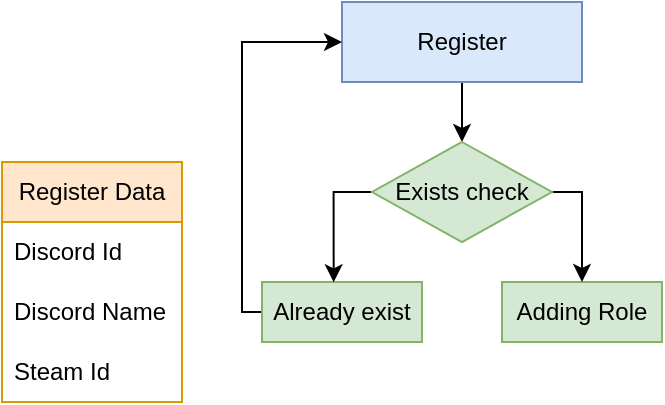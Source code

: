 <mxfile version="21.3.5" type="github">
  <diagram name="Page-1" id="mlCE6Rt0msktbBBOM9ru">
    <mxGraphModel dx="989" dy="546" grid="1" gridSize="10" guides="1" tooltips="1" connect="1" arrows="1" fold="1" page="1" pageScale="1" pageWidth="4000" pageHeight="4000" math="0" shadow="0">
      <root>
        <mxCell id="0" />
        <mxCell id="1" parent="0" />
        <mxCell id="CM7IQyil9puvrMDNJilN-12" style="edgeStyle=orthogonalEdgeStyle;rounded=0;orthogonalLoop=1;jettySize=auto;html=1;entryX=0.5;entryY=0;entryDx=0;entryDy=0;" edge="1" parent="1" source="CM7IQyil9puvrMDNJilN-1" target="CM7IQyil9puvrMDNJilN-11">
          <mxGeometry relative="1" as="geometry" />
        </mxCell>
        <mxCell id="CM7IQyil9puvrMDNJilN-1" value="Register" style="rounded=0;whiteSpace=wrap;html=1;fillColor=#dae8fc;strokeColor=#6c8ebf;" vertex="1" parent="1">
          <mxGeometry x="320" y="280" width="120" height="40" as="geometry" />
        </mxCell>
        <mxCell id="CM7IQyil9puvrMDNJilN-2" value="Register Data" style="swimlane;fontStyle=0;childLayout=stackLayout;horizontal=1;startSize=30;horizontalStack=0;resizeParent=1;resizeParentMax=0;resizeLast=0;collapsible=1;marginBottom=0;whiteSpace=wrap;html=1;fillColor=#ffe6cc;strokeColor=#d79b00;" vertex="1" parent="1">
          <mxGeometry x="150" y="360" width="90" height="120" as="geometry" />
        </mxCell>
        <mxCell id="CM7IQyil9puvrMDNJilN-3" value="Discord Id" style="text;strokeColor=none;fillColor=none;align=left;verticalAlign=middle;spacingLeft=4;spacingRight=4;overflow=hidden;points=[[0,0.5],[1,0.5]];portConstraint=eastwest;rotatable=0;whiteSpace=wrap;html=1;" vertex="1" parent="CM7IQyil9puvrMDNJilN-2">
          <mxGeometry y="30" width="90" height="30" as="geometry" />
        </mxCell>
        <mxCell id="CM7IQyil9puvrMDNJilN-5" value="Discord Name" style="text;strokeColor=none;fillColor=none;align=left;verticalAlign=middle;spacingLeft=4;spacingRight=4;overflow=hidden;points=[[0,0.5],[1,0.5]];portConstraint=eastwest;rotatable=0;whiteSpace=wrap;html=1;" vertex="1" parent="CM7IQyil9puvrMDNJilN-2">
          <mxGeometry y="60" width="90" height="30" as="geometry" />
        </mxCell>
        <mxCell id="CM7IQyil9puvrMDNJilN-6" value="Steam Id" style="text;strokeColor=none;fillColor=none;align=left;verticalAlign=middle;spacingLeft=4;spacingRight=4;overflow=hidden;points=[[0,0.5],[1,0.5]];portConstraint=eastwest;rotatable=0;whiteSpace=wrap;html=1;" vertex="1" parent="CM7IQyil9puvrMDNJilN-2">
          <mxGeometry y="90" width="90" height="30" as="geometry" />
        </mxCell>
        <mxCell id="CM7IQyil9puvrMDNJilN-15" style="edgeStyle=orthogonalEdgeStyle;rounded=0;orthogonalLoop=1;jettySize=auto;html=1;entryX=0;entryY=0.5;entryDx=0;entryDy=0;" edge="1" parent="1" source="CM7IQyil9puvrMDNJilN-7" target="CM7IQyil9puvrMDNJilN-1">
          <mxGeometry relative="1" as="geometry">
            <Array as="points">
              <mxPoint x="270" y="435" />
              <mxPoint x="270" y="300" />
            </Array>
          </mxGeometry>
        </mxCell>
        <mxCell id="CM7IQyil9puvrMDNJilN-7" value="Already exist" style="rounded=0;whiteSpace=wrap;html=1;fillColor=#d5e8d4;strokeColor=#82b366;" vertex="1" parent="1">
          <mxGeometry x="280" y="420" width="80" height="30" as="geometry" />
        </mxCell>
        <mxCell id="CM7IQyil9puvrMDNJilN-10" value="Adding Role" style="rounded=0;whiteSpace=wrap;html=1;fillColor=#d5e8d4;strokeColor=#82b366;" vertex="1" parent="1">
          <mxGeometry x="400" y="420" width="80" height="30" as="geometry" />
        </mxCell>
        <mxCell id="CM7IQyil9puvrMDNJilN-13" style="edgeStyle=orthogonalEdgeStyle;rounded=0;orthogonalLoop=1;jettySize=auto;html=1;entryX=0.5;entryY=0;entryDx=0;entryDy=0;" edge="1" parent="1" source="CM7IQyil9puvrMDNJilN-11" target="CM7IQyil9puvrMDNJilN-10">
          <mxGeometry relative="1" as="geometry">
            <Array as="points">
              <mxPoint x="440" y="375" />
            </Array>
          </mxGeometry>
        </mxCell>
        <mxCell id="CM7IQyil9puvrMDNJilN-14" style="edgeStyle=orthogonalEdgeStyle;rounded=0;orthogonalLoop=1;jettySize=auto;html=1;entryX=0.448;entryY=0.005;entryDx=0;entryDy=0;entryPerimeter=0;" edge="1" parent="1" source="CM7IQyil9puvrMDNJilN-11" target="CM7IQyil9puvrMDNJilN-7">
          <mxGeometry relative="1" as="geometry">
            <Array as="points">
              <mxPoint x="316" y="375" />
            </Array>
          </mxGeometry>
        </mxCell>
        <mxCell id="CM7IQyil9puvrMDNJilN-11" value="Exists check" style="rhombus;whiteSpace=wrap;html=1;fillColor=#d5e8d4;strokeColor=#82b366;" vertex="1" parent="1">
          <mxGeometry x="335" y="350" width="90" height="50" as="geometry" />
        </mxCell>
      </root>
    </mxGraphModel>
  </diagram>
</mxfile>
